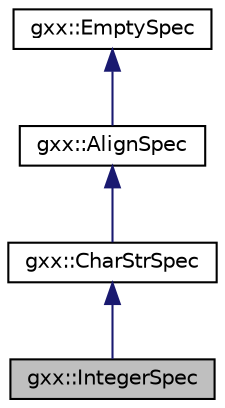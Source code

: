 digraph "gxx::IntegerSpec"
{
  edge [fontname="Helvetica",fontsize="10",labelfontname="Helvetica",labelfontsize="10"];
  node [fontname="Helvetica",fontsize="10",shape=record];
  Node1 [label="gxx::IntegerSpec",height=0.2,width=0.4,color="black", fillcolor="grey75", style="filled", fontcolor="black"];
  Node2 -> Node1 [dir="back",color="midnightblue",fontsize="10",style="solid",fontname="Helvetica"];
  Node2 [label="gxx::CharStrSpec",height=0.2,width=0.4,color="black", fillcolor="white", style="filled",URL="$classgxx_1_1CharStrSpec.html"];
  Node3 -> Node2 [dir="back",color="midnightblue",fontsize="10",style="solid",fontname="Helvetica"];
  Node3 [label="gxx::AlignSpec",height=0.2,width=0.4,color="black", fillcolor="white", style="filled",URL="$classgxx_1_1AlignSpec.html"];
  Node4 -> Node3 [dir="back",color="midnightblue",fontsize="10",style="solid",fontname="Helvetica"];
  Node4 [label="gxx::EmptySpec",height=0.2,width=0.4,color="black", fillcolor="white", style="filled",URL="$classgxx_1_1EmptySpec.html"];
}
